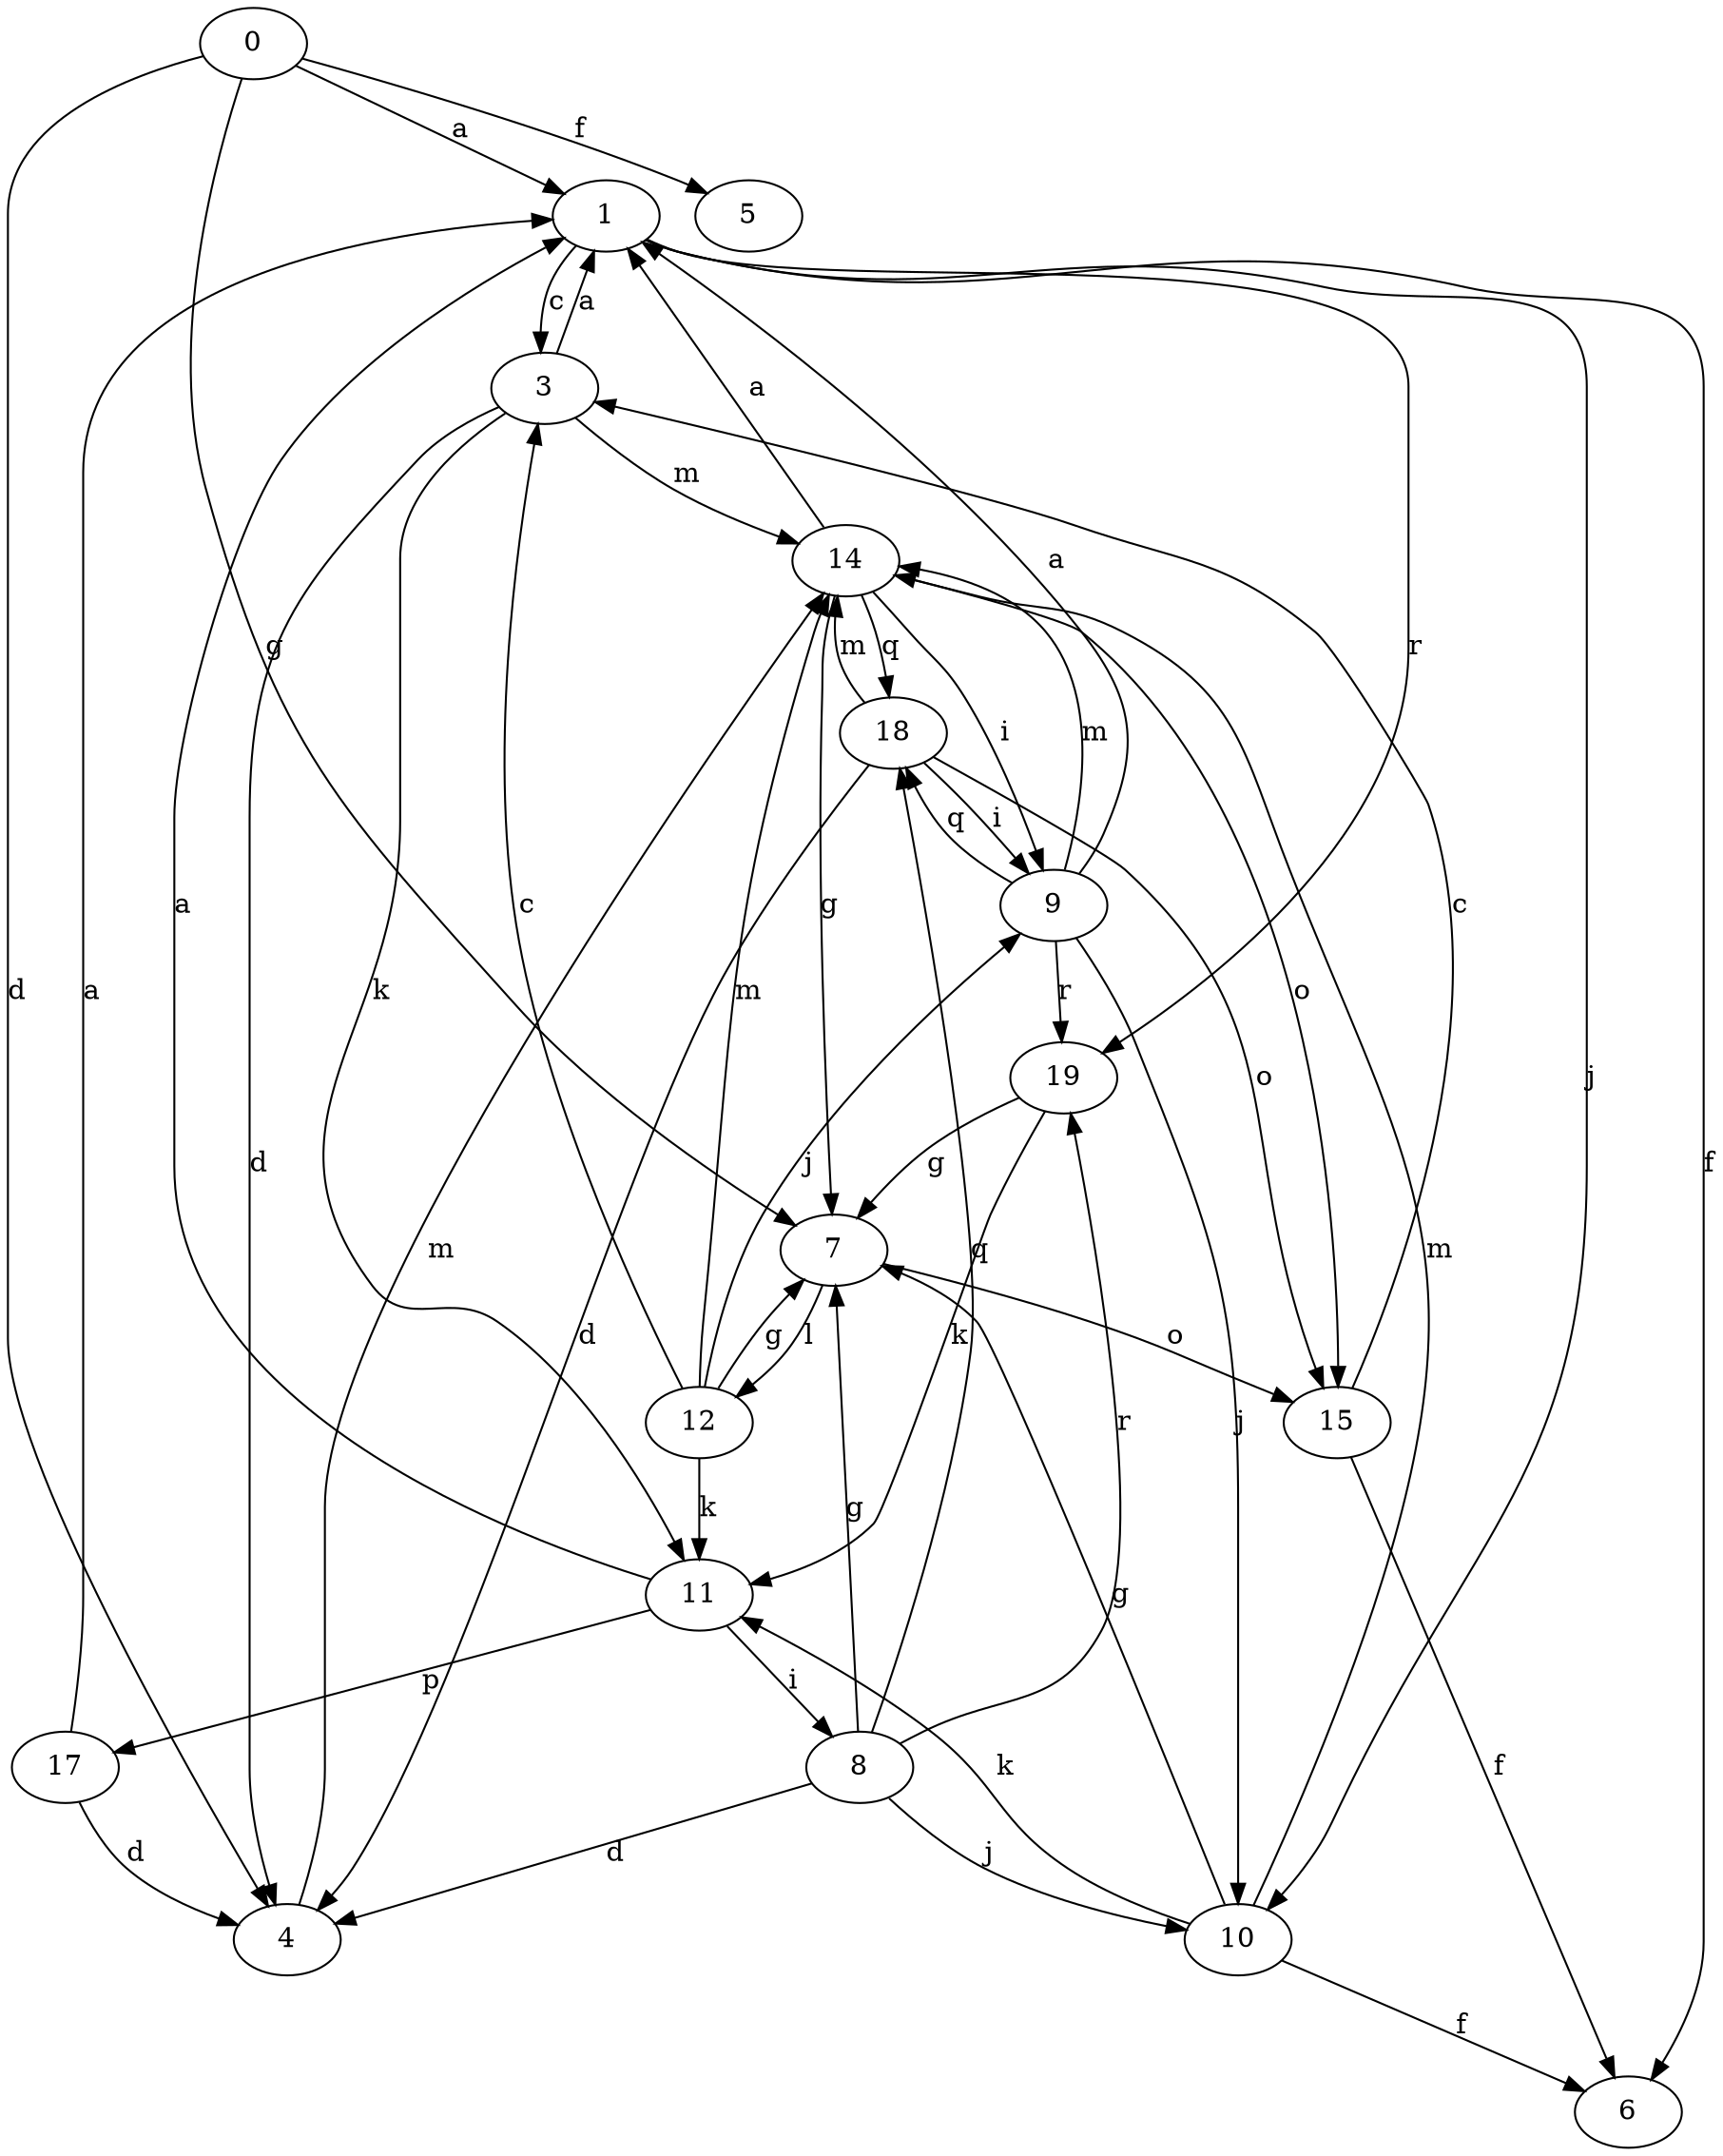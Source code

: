 strict digraph  {
0;
1;
3;
4;
5;
6;
7;
8;
9;
10;
11;
12;
14;
15;
17;
18;
19;
0 -> 1  [label=a];
0 -> 4  [label=d];
0 -> 5  [label=f];
0 -> 7  [label=g];
1 -> 3  [label=c];
1 -> 6  [label=f];
1 -> 10  [label=j];
1 -> 19  [label=r];
3 -> 1  [label=a];
3 -> 4  [label=d];
3 -> 11  [label=k];
3 -> 14  [label=m];
4 -> 14  [label=m];
7 -> 12  [label=l];
7 -> 15  [label=o];
8 -> 4  [label=d];
8 -> 7  [label=g];
8 -> 10  [label=j];
8 -> 18  [label=q];
8 -> 19  [label=r];
9 -> 1  [label=a];
9 -> 10  [label=j];
9 -> 14  [label=m];
9 -> 18  [label=q];
9 -> 19  [label=r];
10 -> 6  [label=f];
10 -> 7  [label=g];
10 -> 11  [label=k];
10 -> 14  [label=m];
11 -> 1  [label=a];
11 -> 8  [label=i];
11 -> 17  [label=p];
12 -> 3  [label=c];
12 -> 7  [label=g];
12 -> 11  [label=k];
12 -> 14  [label=m];
12 -> 9  [label=j];
14 -> 1  [label=a];
14 -> 7  [label=g];
14 -> 9  [label=i];
14 -> 15  [label=o];
14 -> 18  [label=q];
15 -> 3  [label=c];
15 -> 6  [label=f];
17 -> 1  [label=a];
17 -> 4  [label=d];
18 -> 4  [label=d];
18 -> 9  [label=i];
18 -> 14  [label=m];
18 -> 15  [label=o];
19 -> 7  [label=g];
19 -> 11  [label=k];
}
